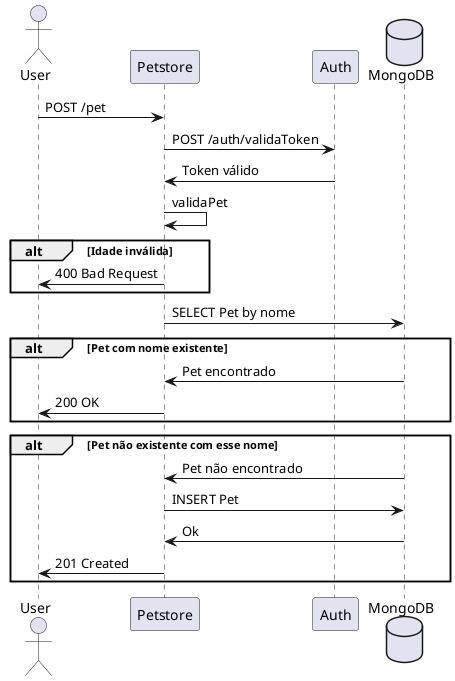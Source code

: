 @startuml

actor User
participant Petstore
participant Auth
database MongoDB

User -> Petstore: POST /pet
Petstore -> Auth: POST /auth/validaToken
Auth -> Petstore: Token válido
Petstore -> Petstore: validaPet

alt Idade inválida
    Petstore -> User: 400 Bad Request
end

Petstore -> MongoDB : SELECT Pet by nome

alt Pet com nome existente
    MongoDB -> Petstore: Pet encontrado
    Petstore -> User: 200 OK
end

alt Pet não existente com esse nome
    MongoDB -> Petstore: Pet não encontrado
    Petstore -> MongoDB : INSERT Pet
    MongoDB -> Petstore: Ok
    Petstore -> User: 201 Created
end

@enduml